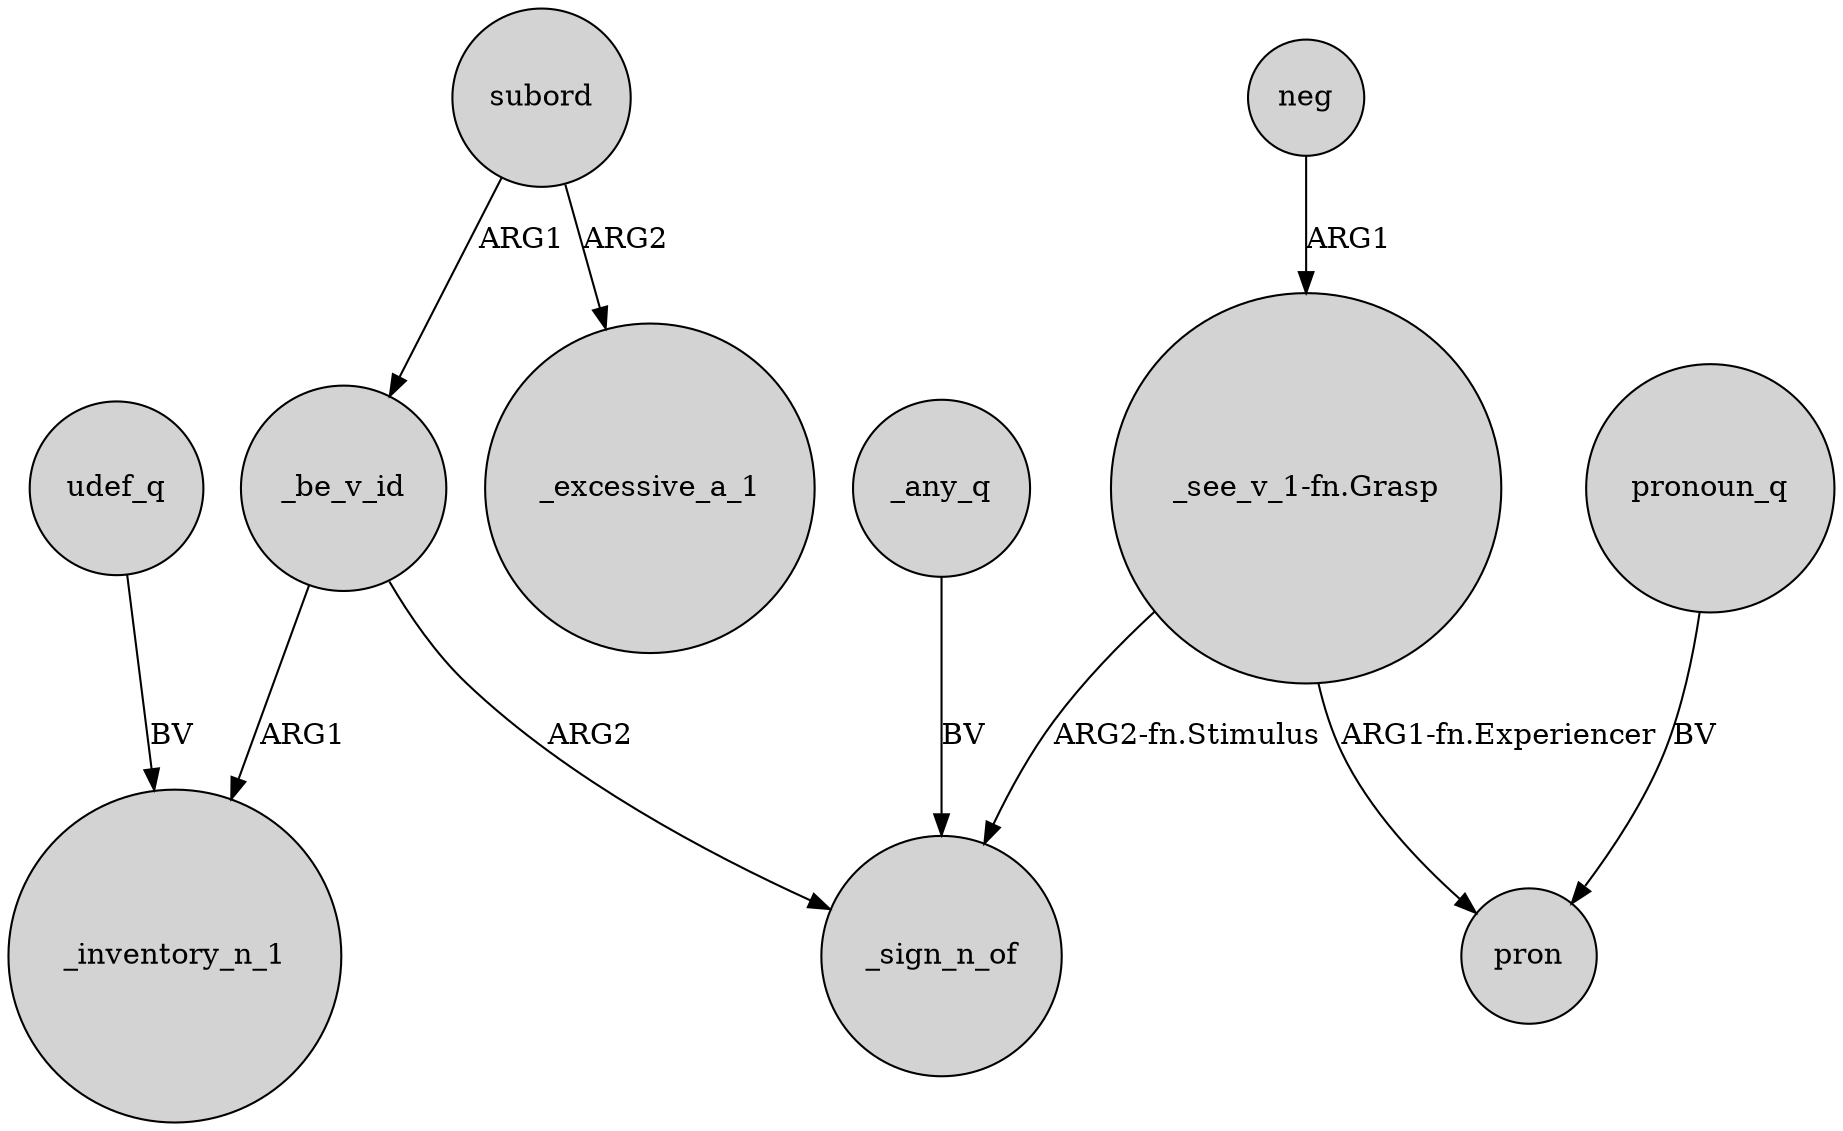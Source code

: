 digraph {
	node [shape=circle style=filled]
	subord -> _be_v_id [label=ARG1]
	udef_q -> _inventory_n_1 [label=BV]
	"_see_v_1-fn.Grasp" -> pron [label="ARG1-fn.Experiencer"]
	subord -> _excessive_a_1 [label=ARG2]
	_any_q -> _sign_n_of [label=BV]
	_be_v_id -> _inventory_n_1 [label=ARG1]
	_be_v_id -> _sign_n_of [label=ARG2]
	neg -> "_see_v_1-fn.Grasp" [label=ARG1]
	"_see_v_1-fn.Grasp" -> _sign_n_of [label="ARG2-fn.Stimulus"]
	pronoun_q -> pron [label=BV]
}
